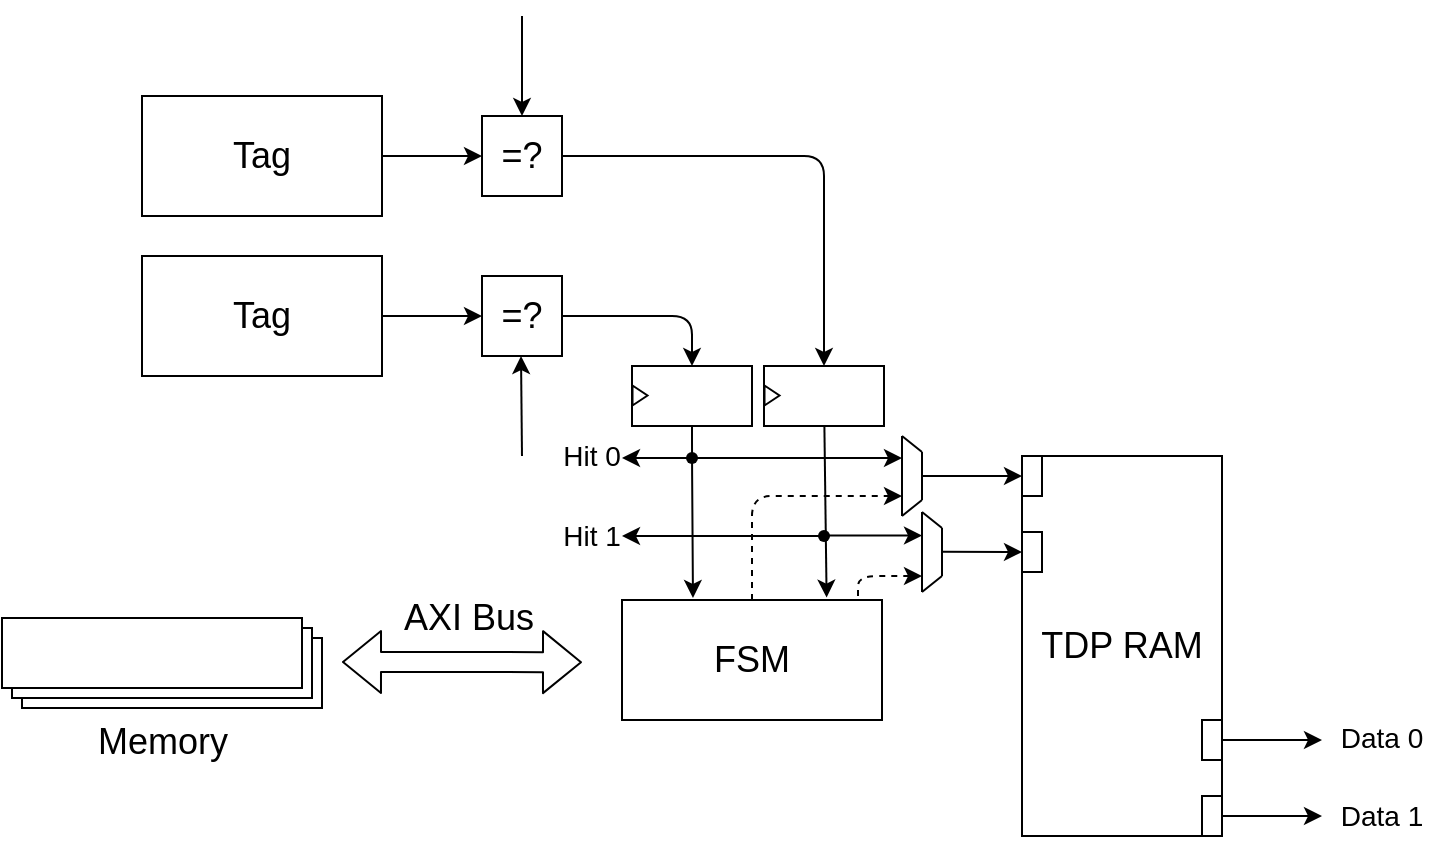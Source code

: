 <mxfile>
    <diagram id="Eyq0IbeXKLM7w7GQ-1GN" name="第 1 页">
        <mxGraphModel dx="1185" dy="455" grid="1" gridSize="10" guides="1" tooltips="1" connect="1" arrows="1" fold="1" page="1" pageScale="1" pageWidth="1169" pageHeight="827" math="0" shadow="0">
            <root>
                <mxCell id="0"/>
                <mxCell id="1" parent="0"/>
                <mxCell id="8" style="edgeStyle=none;html=1;entryX=0;entryY=0.5;entryDx=0;entryDy=0;fontSize=18;" parent="1" source="4" target="7" edge="1">
                    <mxGeometry relative="1" as="geometry"/>
                </mxCell>
                <mxCell id="4" value="&lt;font style=&quot;font-size: 18px&quot;&gt;Tag&lt;/font&gt;" style="rounded=0;whiteSpace=wrap;html=1;" parent="1" vertex="1">
                    <mxGeometry x="190" y="130" width="120" height="60" as="geometry"/>
                </mxCell>
                <mxCell id="6" style="edgeStyle=none;html=1;entryX=0;entryY=0.5;entryDx=0;entryDy=0;fontSize=18;" parent="1" source="2" target="5" edge="1">
                    <mxGeometry relative="1" as="geometry"/>
                </mxCell>
                <mxCell id="2" value="&lt;font style=&quot;font-size: 18px&quot;&gt;Tag&lt;/font&gt;" style="rounded=0;whiteSpace=wrap;html=1;" parent="1" vertex="1">
                    <mxGeometry x="190" y="210" width="120" height="60" as="geometry"/>
                </mxCell>
                <mxCell id="36" style="edgeStyle=none;html=1;exitX=1;exitY=0.5;exitDx=0;exitDy=0;entryX=0;entryY=0.5;entryDx=0;entryDy=0;fontSize=18;" parent="1" source="5" target="15" edge="1">
                    <mxGeometry relative="1" as="geometry">
                        <Array as="points">
                            <mxPoint x="465" y="240"/>
                        </Array>
                    </mxGeometry>
                </mxCell>
                <mxCell id="5" value="=?" style="rounded=0;whiteSpace=wrap;html=1;fontSize=18;" parent="1" vertex="1">
                    <mxGeometry x="360" y="220" width="40" height="40" as="geometry"/>
                </mxCell>
                <mxCell id="37" style="edgeStyle=none;html=1;exitX=1;exitY=0.5;exitDx=0;exitDy=0;entryX=0;entryY=0.5;entryDx=0;entryDy=0;fontSize=18;" parent="1" source="7" target="11" edge="1">
                    <mxGeometry relative="1" as="geometry">
                        <Array as="points">
                            <mxPoint x="531" y="160"/>
                        </Array>
                    </mxGeometry>
                </mxCell>
                <mxCell id="7" value="=?" style="rounded=0;whiteSpace=wrap;html=1;fontSize=18;" parent="1" vertex="1">
                    <mxGeometry x="360" y="140" width="40" height="40" as="geometry"/>
                </mxCell>
                <mxCell id="9" value="" style="endArrow=classic;html=1;fontSize=18;entryX=0.5;entryY=0;entryDx=0;entryDy=0;" parent="1" target="7" edge="1">
                    <mxGeometry width="50" height="50" relative="1" as="geometry">
                        <mxPoint x="380" y="90" as="sourcePoint"/>
                        <mxPoint x="410" y="30" as="targetPoint"/>
                    </mxGeometry>
                </mxCell>
                <mxCell id="10" value="" style="endArrow=classic;html=1;fontSize=18;entryX=0.5;entryY=0;entryDx=0;entryDy=0;" parent="1" edge="1">
                    <mxGeometry width="50" height="50" relative="1" as="geometry">
                        <mxPoint x="380" y="310" as="sourcePoint"/>
                        <mxPoint x="379.5" y="260" as="targetPoint"/>
                    </mxGeometry>
                </mxCell>
                <mxCell id="13" value="" style="group;rotation=90;" parent="1" vertex="1" connectable="0">
                    <mxGeometry x="516" y="250" width="30" height="60" as="geometry"/>
                </mxCell>
                <mxCell id="11" value="" style="rounded=0;whiteSpace=wrap;html=1;fontSize=18;rotation=90;" parent="13" vertex="1">
                    <mxGeometry width="30" height="60" as="geometry"/>
                </mxCell>
                <mxCell id="12" value="" style="verticalLabelPosition=bottom;verticalAlign=top;html=1;shape=mxgraph.basic.acute_triangle;dx=0.5;fontSize=18;rotation=90;" parent="13" vertex="1">
                    <mxGeometry x="-16" y="26" width="10" height="7.5" as="geometry"/>
                </mxCell>
                <mxCell id="14" value="" style="group;rotation=90;" parent="1" vertex="1" connectable="0">
                    <mxGeometry x="450" y="250" width="35" height="80" as="geometry"/>
                </mxCell>
                <mxCell id="15" value="" style="rounded=0;whiteSpace=wrap;html=1;fontSize=18;rotation=90;" parent="14" vertex="1">
                    <mxGeometry width="30" height="60" as="geometry"/>
                </mxCell>
                <mxCell id="16" value="" style="verticalLabelPosition=bottom;verticalAlign=top;html=1;shape=mxgraph.basic.acute_triangle;dx=0.5;fontSize=18;rotation=90;" parent="14" vertex="1">
                    <mxGeometry x="-16" y="26" width="10" height="7.5" as="geometry"/>
                </mxCell>
                <mxCell id="59" value="" style="shape=waypoint;sketch=0;fillStyle=solid;size=6;pointerEvents=1;points=[];fillColor=none;resizable=0;rotatable=0;perimeter=centerPerimeter;snapToPoint=1;fontSize=18;" parent="14" vertex="1">
                    <mxGeometry x="-5" y="41" width="40" height="40" as="geometry"/>
                </mxCell>
                <mxCell id="61" style="edgeStyle=none;html=1;fontSize=18;dashed=1;" parent="1" source="26" edge="1">
                    <mxGeometry relative="1" as="geometry">
                        <mxPoint x="570" y="330" as="targetPoint"/>
                        <Array as="points">
                            <mxPoint x="495" y="330"/>
                        </Array>
                    </mxGeometry>
                </mxCell>
                <mxCell id="26" value="FSM" style="rounded=0;whiteSpace=wrap;html=1;fontSize=18;" parent="1" vertex="1">
                    <mxGeometry x="430" y="382" width="130" height="60" as="geometry"/>
                </mxCell>
                <mxCell id="27" value="" style="shape=flexArrow;endArrow=classic;startArrow=classic;html=1;fontSize=18;" parent="1" edge="1">
                    <mxGeometry width="100" height="100" relative="1" as="geometry">
                        <mxPoint x="290" y="413" as="sourcePoint"/>
                        <mxPoint x="410" y="413.08" as="targetPoint"/>
                    </mxGeometry>
                </mxCell>
                <mxCell id="35" value="AXI Bus" style="edgeLabel;html=1;align=center;verticalAlign=middle;resizable=0;points=[];fontSize=18;" parent="27" vertex="1" connectable="0">
                    <mxGeometry x="-0.163" y="-1" relative="1" as="geometry">
                        <mxPoint x="13" y="-23" as="offset"/>
                    </mxGeometry>
                </mxCell>
                <mxCell id="34" value="Memory" style="verticalLabelPosition=bottom;verticalAlign=top;html=1;shape=mxgraph.basic.layered_rect;dx=10;outlineConnect=0;fontSize=18;" parent="1" vertex="1">
                    <mxGeometry x="120" y="391" width="160" height="45" as="geometry"/>
                </mxCell>
                <mxCell id="45" value="" style="group" parent="1" vertex="1" connectable="0">
                    <mxGeometry x="570" y="300" width="10" height="40" as="geometry"/>
                </mxCell>
                <mxCell id="41" value="" style="endArrow=none;html=1;fontSize=18;" parent="45" edge="1">
                    <mxGeometry width="50" height="50" relative="1" as="geometry">
                        <mxPoint as="sourcePoint"/>
                        <mxPoint x="10" y="8" as="targetPoint"/>
                    </mxGeometry>
                </mxCell>
                <mxCell id="42" value="" style="endArrow=none;html=1;fontSize=18;" parent="45" edge="1">
                    <mxGeometry width="50" height="50" relative="1" as="geometry">
                        <mxPoint y="40" as="sourcePoint"/>
                        <mxPoint as="targetPoint"/>
                    </mxGeometry>
                </mxCell>
                <mxCell id="43" value="" style="endArrow=none;html=1;fontSize=18;" parent="45" edge="1">
                    <mxGeometry width="50" height="50" relative="1" as="geometry">
                        <mxPoint x="10" y="32" as="sourcePoint"/>
                        <mxPoint y="40" as="targetPoint"/>
                    </mxGeometry>
                </mxCell>
                <mxCell id="44" value="" style="endArrow=none;html=1;fontSize=18;" parent="45" edge="1">
                    <mxGeometry width="50" height="50" relative="1" as="geometry">
                        <mxPoint x="10" y="32" as="sourcePoint"/>
                        <mxPoint x="10" y="8" as="targetPoint"/>
                    </mxGeometry>
                </mxCell>
                <mxCell id="46" value="" style="group" parent="1" vertex="1" connectable="0">
                    <mxGeometry x="580" y="338" width="10" height="40" as="geometry"/>
                </mxCell>
                <mxCell id="47" value="" style="endArrow=none;html=1;fontSize=18;" parent="46" edge="1">
                    <mxGeometry width="50" height="50" relative="1" as="geometry">
                        <mxPoint as="sourcePoint"/>
                        <mxPoint x="10" y="8" as="targetPoint"/>
                    </mxGeometry>
                </mxCell>
                <mxCell id="48" value="" style="endArrow=none;html=1;fontSize=18;" parent="46" edge="1">
                    <mxGeometry width="50" height="50" relative="1" as="geometry">
                        <mxPoint y="40" as="sourcePoint"/>
                        <mxPoint as="targetPoint"/>
                    </mxGeometry>
                </mxCell>
                <mxCell id="49" value="" style="endArrow=none;html=1;fontSize=18;" parent="46" edge="1">
                    <mxGeometry width="50" height="50" relative="1" as="geometry">
                        <mxPoint x="10" y="32" as="sourcePoint"/>
                        <mxPoint y="40" as="targetPoint"/>
                    </mxGeometry>
                </mxCell>
                <mxCell id="50" value="" style="endArrow=none;html=1;fontSize=18;" parent="46" edge="1">
                    <mxGeometry width="50" height="50" relative="1" as="geometry">
                        <mxPoint x="10" y="32" as="sourcePoint"/>
                        <mxPoint x="10" y="8" as="targetPoint"/>
                    </mxGeometry>
                </mxCell>
                <mxCell id="55" style="edgeStyle=none;html=1;entryX=0.273;entryY=-0.017;entryDx=0;entryDy=0;entryPerimeter=0;fontSize=18;" parent="1" source="15" target="26" edge="1">
                    <mxGeometry relative="1" as="geometry">
                        <Array as="points">
                            <mxPoint x="465" y="310"/>
                        </Array>
                    </mxGeometry>
                </mxCell>
                <mxCell id="56" style="edgeStyle=none;html=1;entryX=0.787;entryY=-0.02;entryDx=0;entryDy=0;entryPerimeter=0;fontSize=18;" parent="1" source="11" target="26" edge="1">
                    <mxGeometry relative="1" as="geometry"/>
                </mxCell>
                <mxCell id="57" value="" style="endArrow=classic;html=1;fontSize=18;" parent="1" edge="1">
                    <mxGeometry width="50" height="50" relative="1" as="geometry">
                        <mxPoint x="465" y="311" as="sourcePoint"/>
                        <mxPoint x="570" y="311" as="targetPoint"/>
                    </mxGeometry>
                </mxCell>
                <mxCell id="58" value="" style="endArrow=classic;html=1;fontSize=18;" parent="1" edge="1">
                    <mxGeometry width="50" height="50" relative="1" as="geometry">
                        <mxPoint x="530" y="349.8" as="sourcePoint"/>
                        <mxPoint x="580" y="349.8" as="targetPoint"/>
                    </mxGeometry>
                </mxCell>
                <mxCell id="75" style="edgeStyle=none;html=1;fontSize=18;" parent="1" source="60" edge="1">
                    <mxGeometry relative="1" as="geometry">
                        <mxPoint x="430" y="350" as="targetPoint"/>
                    </mxGeometry>
                </mxCell>
                <mxCell id="60" value="" style="shape=waypoint;sketch=0;fillStyle=solid;size=6;pointerEvents=1;points=[];fillColor=none;resizable=0;rotatable=0;perimeter=centerPerimeter;snapToPoint=1;fontSize=18;" parent="1" vertex="1">
                    <mxGeometry x="511" y="330" width="40" height="40" as="geometry"/>
                </mxCell>
                <mxCell id="62" style="edgeStyle=none;html=1;fontSize=18;dashed=1;" parent="1" edge="1">
                    <mxGeometry relative="1" as="geometry">
                        <mxPoint x="580" y="370" as="targetPoint"/>
                        <mxPoint x="548" y="380" as="sourcePoint"/>
                        <Array as="points">
                            <mxPoint x="548" y="370"/>
                        </Array>
                    </mxGeometry>
                </mxCell>
                <mxCell id="63" value="" style="endArrow=classic;html=1;fontSize=18;" parent="1" edge="1">
                    <mxGeometry width="50" height="50" relative="1" as="geometry">
                        <mxPoint x="580" y="320" as="sourcePoint"/>
                        <mxPoint x="630" y="320" as="targetPoint"/>
                    </mxGeometry>
                </mxCell>
                <mxCell id="64" value="" style="endArrow=classic;html=1;fontSize=18;" parent="1" edge="1">
                    <mxGeometry width="50" height="50" relative="1" as="geometry">
                        <mxPoint x="590" y="357.86" as="sourcePoint"/>
                        <mxPoint x="630" y="358" as="targetPoint"/>
                    </mxGeometry>
                </mxCell>
                <mxCell id="67" value="TDP RAM" style="rounded=0;whiteSpace=wrap;html=1;fontSize=18;" parent="1" vertex="1">
                    <mxGeometry x="630" y="310" width="100" height="190" as="geometry"/>
                </mxCell>
                <mxCell id="68" value="" style="rounded=0;whiteSpace=wrap;html=1;fontSize=18;" parent="1" vertex="1">
                    <mxGeometry x="630" y="310" width="10" height="20" as="geometry"/>
                </mxCell>
                <mxCell id="69" value="" style="rounded=0;whiteSpace=wrap;html=1;fontSize=18;" parent="1" vertex="1">
                    <mxGeometry x="630" y="348" width="10" height="20" as="geometry"/>
                </mxCell>
                <mxCell id="72" style="edgeStyle=none;html=1;fontSize=18;" parent="1" source="70" edge="1">
                    <mxGeometry relative="1" as="geometry">
                        <mxPoint x="780" y="452" as="targetPoint"/>
                    </mxGeometry>
                </mxCell>
                <mxCell id="70" value="" style="rounded=0;whiteSpace=wrap;html=1;fontSize=18;" parent="1" vertex="1">
                    <mxGeometry x="720" y="442" width="10" height="20" as="geometry"/>
                </mxCell>
                <mxCell id="73" style="edgeStyle=none;html=1;fontSize=18;" parent="1" source="71" edge="1">
                    <mxGeometry relative="1" as="geometry">
                        <mxPoint x="780" y="490" as="targetPoint"/>
                    </mxGeometry>
                </mxCell>
                <mxCell id="71" value="" style="rounded=0;whiteSpace=wrap;html=1;fontSize=18;" parent="1" vertex="1">
                    <mxGeometry x="720" y="480" width="10" height="20" as="geometry"/>
                </mxCell>
                <mxCell id="74" style="edgeStyle=none;html=1;fontSize=18;" parent="1" source="59" edge="1">
                    <mxGeometry relative="1" as="geometry">
                        <mxPoint x="430" y="311" as="targetPoint"/>
                    </mxGeometry>
                </mxCell>
                <mxCell id="76" value="&lt;font style=&quot;font-size: 14px&quot;&gt;Hit 0&lt;/font&gt;" style="text;html=1;strokeColor=none;fillColor=none;align=center;verticalAlign=middle;whiteSpace=wrap;rounded=0;fontSize=18;" parent="1" vertex="1">
                    <mxGeometry x="385" y="294" width="60" height="30" as="geometry"/>
                </mxCell>
                <mxCell id="79" value="&lt;font style=&quot;font-size: 14px&quot;&gt;Hit 1&lt;/font&gt;" style="text;html=1;strokeColor=none;fillColor=none;align=center;verticalAlign=middle;whiteSpace=wrap;rounded=0;fontSize=18;" parent="1" vertex="1">
                    <mxGeometry x="385" y="334" width="60" height="30" as="geometry"/>
                </mxCell>
                <mxCell id="80" value="Data 0" style="text;html=1;strokeColor=none;fillColor=none;align=center;verticalAlign=middle;whiteSpace=wrap;rounded=0;fontSize=14;" parent="1" vertex="1">
                    <mxGeometry x="780" y="436" width="60" height="30" as="geometry"/>
                </mxCell>
                <mxCell id="81" value="Data 1" style="text;html=1;strokeColor=none;fillColor=none;align=center;verticalAlign=middle;whiteSpace=wrap;rounded=0;fontSize=14;" parent="1" vertex="1">
                    <mxGeometry x="780" y="475" width="60" height="30" as="geometry"/>
                </mxCell>
            </root>
        </mxGraphModel>
    </diagram>
</mxfile>